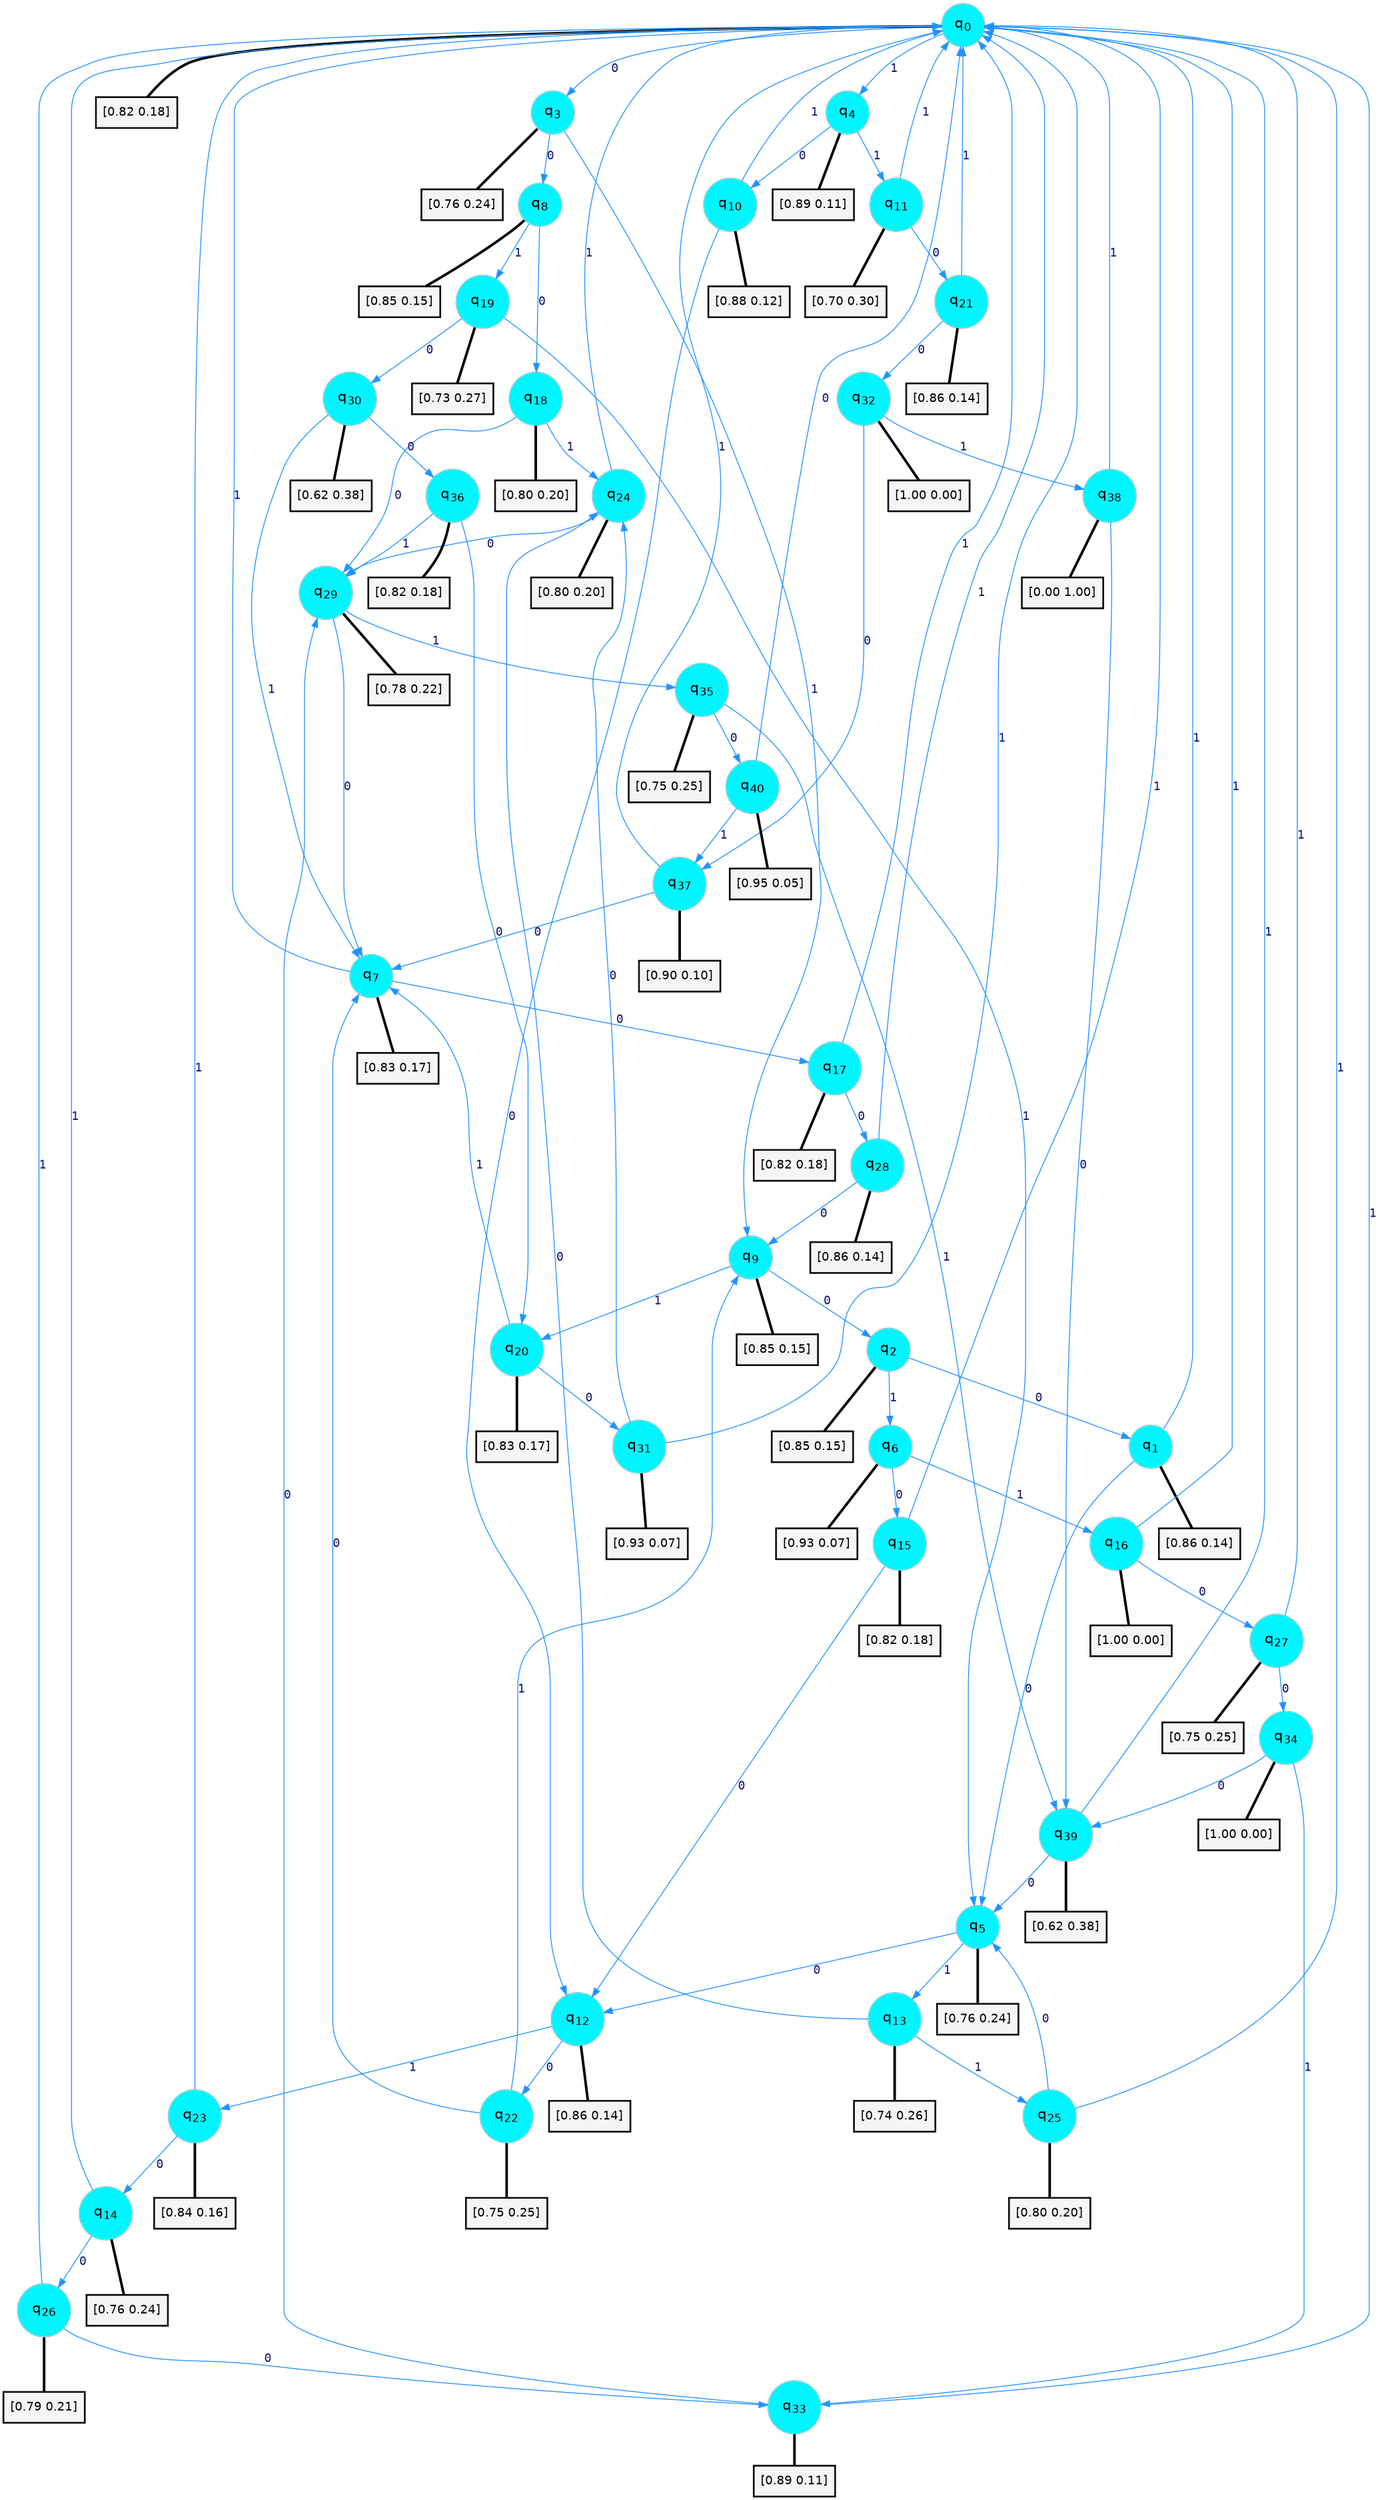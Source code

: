 digraph G {
graph [
bgcolor=transparent, dpi=300, rankdir=TD, size="40,25"];
node [
color=gray, fillcolor=turquoise1, fontcolor=black, fontname=Helvetica, fontsize=16, fontweight=bold, shape=circle, style=filled];
edge [
arrowsize=1, color=dodgerblue1, fontcolor=midnightblue, fontname=courier, fontweight=bold, penwidth=1, style=solid, weight=20];
0[label=<q<SUB>0</SUB>>];
1[label=<q<SUB>1</SUB>>];
2[label=<q<SUB>2</SUB>>];
3[label=<q<SUB>3</SUB>>];
4[label=<q<SUB>4</SUB>>];
5[label=<q<SUB>5</SUB>>];
6[label=<q<SUB>6</SUB>>];
7[label=<q<SUB>7</SUB>>];
8[label=<q<SUB>8</SUB>>];
9[label=<q<SUB>9</SUB>>];
10[label=<q<SUB>10</SUB>>];
11[label=<q<SUB>11</SUB>>];
12[label=<q<SUB>12</SUB>>];
13[label=<q<SUB>13</SUB>>];
14[label=<q<SUB>14</SUB>>];
15[label=<q<SUB>15</SUB>>];
16[label=<q<SUB>16</SUB>>];
17[label=<q<SUB>17</SUB>>];
18[label=<q<SUB>18</SUB>>];
19[label=<q<SUB>19</SUB>>];
20[label=<q<SUB>20</SUB>>];
21[label=<q<SUB>21</SUB>>];
22[label=<q<SUB>22</SUB>>];
23[label=<q<SUB>23</SUB>>];
24[label=<q<SUB>24</SUB>>];
25[label=<q<SUB>25</SUB>>];
26[label=<q<SUB>26</SUB>>];
27[label=<q<SUB>27</SUB>>];
28[label=<q<SUB>28</SUB>>];
29[label=<q<SUB>29</SUB>>];
30[label=<q<SUB>30</SUB>>];
31[label=<q<SUB>31</SUB>>];
32[label=<q<SUB>32</SUB>>];
33[label=<q<SUB>33</SUB>>];
34[label=<q<SUB>34</SUB>>];
35[label=<q<SUB>35</SUB>>];
36[label=<q<SUB>36</SUB>>];
37[label=<q<SUB>37</SUB>>];
38[label=<q<SUB>38</SUB>>];
39[label=<q<SUB>39</SUB>>];
40[label=<q<SUB>40</SUB>>];
41[label="[0.82 0.18]", shape=box,fontcolor=black, fontname=Helvetica, fontsize=14, penwidth=2, fillcolor=whitesmoke,color=black];
42[label="[0.86 0.14]", shape=box,fontcolor=black, fontname=Helvetica, fontsize=14, penwidth=2, fillcolor=whitesmoke,color=black];
43[label="[0.85 0.15]", shape=box,fontcolor=black, fontname=Helvetica, fontsize=14, penwidth=2, fillcolor=whitesmoke,color=black];
44[label="[0.76 0.24]", shape=box,fontcolor=black, fontname=Helvetica, fontsize=14, penwidth=2, fillcolor=whitesmoke,color=black];
45[label="[0.89 0.11]", shape=box,fontcolor=black, fontname=Helvetica, fontsize=14, penwidth=2, fillcolor=whitesmoke,color=black];
46[label="[0.76 0.24]", shape=box,fontcolor=black, fontname=Helvetica, fontsize=14, penwidth=2, fillcolor=whitesmoke,color=black];
47[label="[0.93 0.07]", shape=box,fontcolor=black, fontname=Helvetica, fontsize=14, penwidth=2, fillcolor=whitesmoke,color=black];
48[label="[0.83 0.17]", shape=box,fontcolor=black, fontname=Helvetica, fontsize=14, penwidth=2, fillcolor=whitesmoke,color=black];
49[label="[0.85 0.15]", shape=box,fontcolor=black, fontname=Helvetica, fontsize=14, penwidth=2, fillcolor=whitesmoke,color=black];
50[label="[0.85 0.15]", shape=box,fontcolor=black, fontname=Helvetica, fontsize=14, penwidth=2, fillcolor=whitesmoke,color=black];
51[label="[0.88 0.12]", shape=box,fontcolor=black, fontname=Helvetica, fontsize=14, penwidth=2, fillcolor=whitesmoke,color=black];
52[label="[0.70 0.30]", shape=box,fontcolor=black, fontname=Helvetica, fontsize=14, penwidth=2, fillcolor=whitesmoke,color=black];
53[label="[0.86 0.14]", shape=box,fontcolor=black, fontname=Helvetica, fontsize=14, penwidth=2, fillcolor=whitesmoke,color=black];
54[label="[0.74 0.26]", shape=box,fontcolor=black, fontname=Helvetica, fontsize=14, penwidth=2, fillcolor=whitesmoke,color=black];
55[label="[0.76 0.24]", shape=box,fontcolor=black, fontname=Helvetica, fontsize=14, penwidth=2, fillcolor=whitesmoke,color=black];
56[label="[0.82 0.18]", shape=box,fontcolor=black, fontname=Helvetica, fontsize=14, penwidth=2, fillcolor=whitesmoke,color=black];
57[label="[1.00 0.00]", shape=box,fontcolor=black, fontname=Helvetica, fontsize=14, penwidth=2, fillcolor=whitesmoke,color=black];
58[label="[0.82 0.18]", shape=box,fontcolor=black, fontname=Helvetica, fontsize=14, penwidth=2, fillcolor=whitesmoke,color=black];
59[label="[0.80 0.20]", shape=box,fontcolor=black, fontname=Helvetica, fontsize=14, penwidth=2, fillcolor=whitesmoke,color=black];
60[label="[0.73 0.27]", shape=box,fontcolor=black, fontname=Helvetica, fontsize=14, penwidth=2, fillcolor=whitesmoke,color=black];
61[label="[0.83 0.17]", shape=box,fontcolor=black, fontname=Helvetica, fontsize=14, penwidth=2, fillcolor=whitesmoke,color=black];
62[label="[0.86 0.14]", shape=box,fontcolor=black, fontname=Helvetica, fontsize=14, penwidth=2, fillcolor=whitesmoke,color=black];
63[label="[0.75 0.25]", shape=box,fontcolor=black, fontname=Helvetica, fontsize=14, penwidth=2, fillcolor=whitesmoke,color=black];
64[label="[0.84 0.16]", shape=box,fontcolor=black, fontname=Helvetica, fontsize=14, penwidth=2, fillcolor=whitesmoke,color=black];
65[label="[0.80 0.20]", shape=box,fontcolor=black, fontname=Helvetica, fontsize=14, penwidth=2, fillcolor=whitesmoke,color=black];
66[label="[0.80 0.20]", shape=box,fontcolor=black, fontname=Helvetica, fontsize=14, penwidth=2, fillcolor=whitesmoke,color=black];
67[label="[0.79 0.21]", shape=box,fontcolor=black, fontname=Helvetica, fontsize=14, penwidth=2, fillcolor=whitesmoke,color=black];
68[label="[0.75 0.25]", shape=box,fontcolor=black, fontname=Helvetica, fontsize=14, penwidth=2, fillcolor=whitesmoke,color=black];
69[label="[0.86 0.14]", shape=box,fontcolor=black, fontname=Helvetica, fontsize=14, penwidth=2, fillcolor=whitesmoke,color=black];
70[label="[0.78 0.22]", shape=box,fontcolor=black, fontname=Helvetica, fontsize=14, penwidth=2, fillcolor=whitesmoke,color=black];
71[label="[0.62 0.38]", shape=box,fontcolor=black, fontname=Helvetica, fontsize=14, penwidth=2, fillcolor=whitesmoke,color=black];
72[label="[0.93 0.07]", shape=box,fontcolor=black, fontname=Helvetica, fontsize=14, penwidth=2, fillcolor=whitesmoke,color=black];
73[label="[1.00 0.00]", shape=box,fontcolor=black, fontname=Helvetica, fontsize=14, penwidth=2, fillcolor=whitesmoke,color=black];
74[label="[0.89 0.11]", shape=box,fontcolor=black, fontname=Helvetica, fontsize=14, penwidth=2, fillcolor=whitesmoke,color=black];
75[label="[1.00 0.00]", shape=box,fontcolor=black, fontname=Helvetica, fontsize=14, penwidth=2, fillcolor=whitesmoke,color=black];
76[label="[0.75 0.25]", shape=box,fontcolor=black, fontname=Helvetica, fontsize=14, penwidth=2, fillcolor=whitesmoke,color=black];
77[label="[0.82 0.18]", shape=box,fontcolor=black, fontname=Helvetica, fontsize=14, penwidth=2, fillcolor=whitesmoke,color=black];
78[label="[0.90 0.10]", shape=box,fontcolor=black, fontname=Helvetica, fontsize=14, penwidth=2, fillcolor=whitesmoke,color=black];
79[label="[0.00 1.00]", shape=box,fontcolor=black, fontname=Helvetica, fontsize=14, penwidth=2, fillcolor=whitesmoke,color=black];
80[label="[0.62 0.38]", shape=box,fontcolor=black, fontname=Helvetica, fontsize=14, penwidth=2, fillcolor=whitesmoke,color=black];
81[label="[0.95 0.05]", shape=box,fontcolor=black, fontname=Helvetica, fontsize=14, penwidth=2, fillcolor=whitesmoke,color=black];
0->3 [label=0];
0->4 [label=1];
0->41 [arrowhead=none, penwidth=3,color=black];
1->5 [label=0];
1->0 [label=1];
1->42 [arrowhead=none, penwidth=3,color=black];
2->1 [label=0];
2->6 [label=1];
2->43 [arrowhead=none, penwidth=3,color=black];
3->8 [label=0];
3->9 [label=1];
3->44 [arrowhead=none, penwidth=3,color=black];
4->10 [label=0];
4->11 [label=1];
4->45 [arrowhead=none, penwidth=3,color=black];
5->12 [label=0];
5->13 [label=1];
5->46 [arrowhead=none, penwidth=3,color=black];
6->15 [label=0];
6->16 [label=1];
6->47 [arrowhead=none, penwidth=3,color=black];
7->17 [label=0];
7->0 [label=1];
7->48 [arrowhead=none, penwidth=3,color=black];
8->18 [label=0];
8->19 [label=1];
8->49 [arrowhead=none, penwidth=3,color=black];
9->2 [label=0];
9->20 [label=1];
9->50 [arrowhead=none, penwidth=3,color=black];
10->12 [label=0];
10->0 [label=1];
10->51 [arrowhead=none, penwidth=3,color=black];
11->21 [label=0];
11->0 [label=1];
11->52 [arrowhead=none, penwidth=3,color=black];
12->22 [label=0];
12->23 [label=1];
12->53 [arrowhead=none, penwidth=3,color=black];
13->24 [label=0];
13->25 [label=1];
13->54 [arrowhead=none, penwidth=3,color=black];
14->26 [label=0];
14->0 [label=1];
14->55 [arrowhead=none, penwidth=3,color=black];
15->12 [label=0];
15->0 [label=1];
15->56 [arrowhead=none, penwidth=3,color=black];
16->27 [label=0];
16->0 [label=1];
16->57 [arrowhead=none, penwidth=3,color=black];
17->28 [label=0];
17->0 [label=1];
17->58 [arrowhead=none, penwidth=3,color=black];
18->29 [label=0];
18->24 [label=1];
18->59 [arrowhead=none, penwidth=3,color=black];
19->30 [label=0];
19->5 [label=1];
19->60 [arrowhead=none, penwidth=3,color=black];
20->31 [label=0];
20->7 [label=1];
20->61 [arrowhead=none, penwidth=3,color=black];
21->32 [label=0];
21->0 [label=1];
21->62 [arrowhead=none, penwidth=3,color=black];
22->7 [label=0];
22->9 [label=1];
22->63 [arrowhead=none, penwidth=3,color=black];
23->14 [label=0];
23->0 [label=1];
23->64 [arrowhead=none, penwidth=3,color=black];
24->29 [label=0];
24->0 [label=1];
24->65 [arrowhead=none, penwidth=3,color=black];
25->5 [label=0];
25->0 [label=1];
25->66 [arrowhead=none, penwidth=3,color=black];
26->33 [label=0];
26->0 [label=1];
26->67 [arrowhead=none, penwidth=3,color=black];
27->34 [label=0];
27->0 [label=1];
27->68 [arrowhead=none, penwidth=3,color=black];
28->9 [label=0];
28->0 [label=1];
28->69 [arrowhead=none, penwidth=3,color=black];
29->7 [label=0];
29->35 [label=1];
29->70 [arrowhead=none, penwidth=3,color=black];
30->36 [label=0];
30->7 [label=1];
30->71 [arrowhead=none, penwidth=3,color=black];
31->24 [label=0];
31->0 [label=1];
31->72 [arrowhead=none, penwidth=3,color=black];
32->37 [label=0];
32->38 [label=1];
32->73 [arrowhead=none, penwidth=3,color=black];
33->29 [label=0];
33->0 [label=1];
33->74 [arrowhead=none, penwidth=3,color=black];
34->39 [label=0];
34->33 [label=1];
34->75 [arrowhead=none, penwidth=3,color=black];
35->40 [label=0];
35->39 [label=1];
35->76 [arrowhead=none, penwidth=3,color=black];
36->20 [label=0];
36->29 [label=1];
36->77 [arrowhead=none, penwidth=3,color=black];
37->7 [label=0];
37->0 [label=1];
37->78 [arrowhead=none, penwidth=3,color=black];
38->39 [label=0];
38->0 [label=1];
38->79 [arrowhead=none, penwidth=3,color=black];
39->5 [label=0];
39->0 [label=1];
39->80 [arrowhead=none, penwidth=3,color=black];
40->0 [label=0];
40->37 [label=1];
40->81 [arrowhead=none, penwidth=3,color=black];
}
